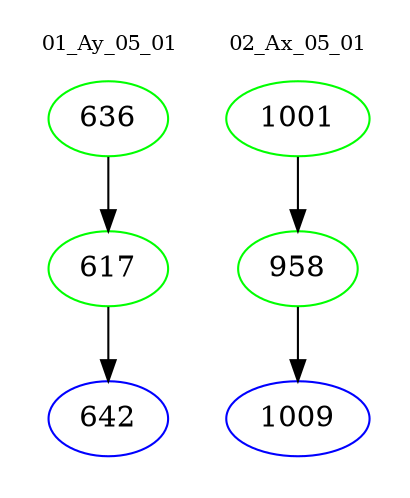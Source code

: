 digraph{
subgraph cluster_0 {
color = white
label = "01_Ay_05_01";
fontsize=10;
T0_636 [label="636", color="green"]
T0_636 -> T0_617 [color="black"]
T0_617 [label="617", color="green"]
T0_617 -> T0_642 [color="black"]
T0_642 [label="642", color="blue"]
}
subgraph cluster_1 {
color = white
label = "02_Ax_05_01";
fontsize=10;
T1_1001 [label="1001", color="green"]
T1_1001 -> T1_958 [color="black"]
T1_958 [label="958", color="green"]
T1_958 -> T1_1009 [color="black"]
T1_1009 [label="1009", color="blue"]
}
}
